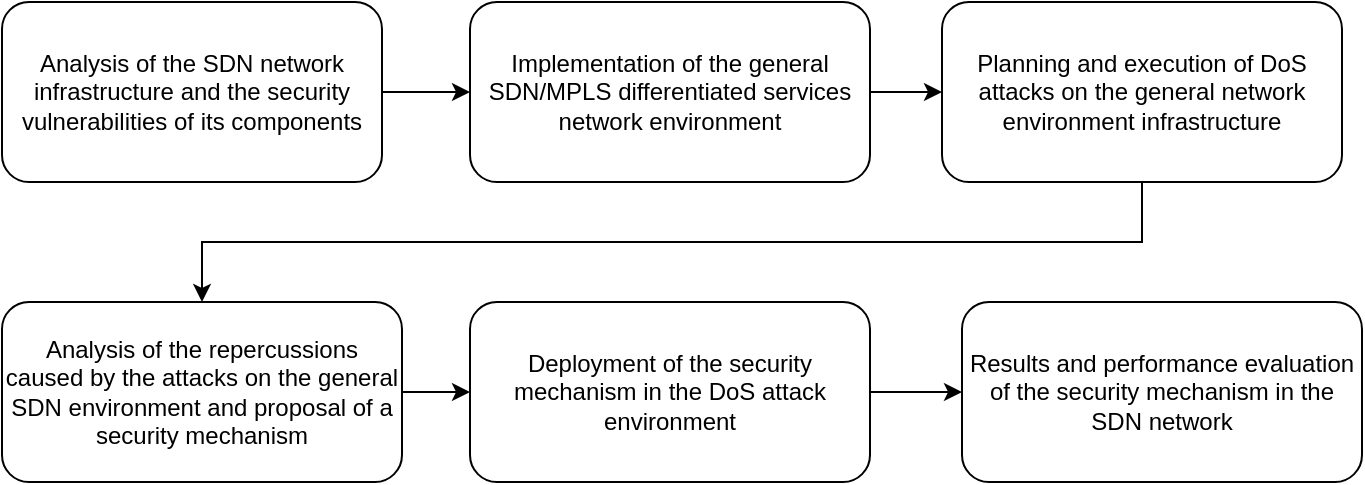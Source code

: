 <mxfile version="26.0.4">
  <diagram name="Página-1" id="FFMdGfwOoUpfTf8sLjiL">
    <mxGraphModel dx="724" dy="428" grid="1" gridSize="10" guides="1" tooltips="1" connect="1" arrows="1" fold="1" page="1" pageScale="1" pageWidth="827" pageHeight="1169" math="0" shadow="0">
      <root>
        <mxCell id="0" />
        <mxCell id="1" parent="0" />
        <mxCell id="oz5PeP0d_qX-T1ShCsJo-3" value="" style="edgeStyle=orthogonalEdgeStyle;rounded=0;orthogonalLoop=1;jettySize=auto;html=1;" parent="1" source="oz5PeP0d_qX-T1ShCsJo-1" target="oz5PeP0d_qX-T1ShCsJo-2" edge="1">
          <mxGeometry relative="1" as="geometry" />
        </mxCell>
        <mxCell id="oz5PeP0d_qX-T1ShCsJo-1" value="Analysis of the SDN network infrastructure and the security vulnerabilities of its components" style="rounded=1;whiteSpace=wrap;html=1;" parent="1" vertex="1">
          <mxGeometry x="80" y="180" width="190" height="90" as="geometry" />
        </mxCell>
        <mxCell id="oz5PeP0d_qX-T1ShCsJo-5" value="" style="edgeStyle=orthogonalEdgeStyle;rounded=0;orthogonalLoop=1;jettySize=auto;html=1;" parent="1" source="oz5PeP0d_qX-T1ShCsJo-2" target="oz5PeP0d_qX-T1ShCsJo-4" edge="1">
          <mxGeometry relative="1" as="geometry" />
        </mxCell>
        <mxCell id="oz5PeP0d_qX-T1ShCsJo-2" value="Implementation of the general SDN/MPLS differentiated services network environment" style="rounded=1;whiteSpace=wrap;html=1;" parent="1" vertex="1">
          <mxGeometry x="314" y="180" width="200" height="90" as="geometry" />
        </mxCell>
        <mxCell id="oz5PeP0d_qX-T1ShCsJo-7" style="edgeStyle=orthogonalEdgeStyle;rounded=0;orthogonalLoop=1;jettySize=auto;html=1;entryX=0.5;entryY=0;entryDx=0;entryDy=0;" parent="1" source="oz5PeP0d_qX-T1ShCsJo-4" target="oz5PeP0d_qX-T1ShCsJo-6" edge="1">
          <mxGeometry relative="1" as="geometry">
            <Array as="points">
              <mxPoint x="650" y="300" />
              <mxPoint x="180" y="300" />
            </Array>
          </mxGeometry>
        </mxCell>
        <mxCell id="oz5PeP0d_qX-T1ShCsJo-4" value="Planning and execution of DoS attacks on the general network environment infrastructure" style="rounded=1;whiteSpace=wrap;html=1;" parent="1" vertex="1">
          <mxGeometry x="550" y="180" width="200" height="90" as="geometry" />
        </mxCell>
        <mxCell id="oz5PeP0d_qX-T1ShCsJo-10" value="" style="edgeStyle=orthogonalEdgeStyle;rounded=0;orthogonalLoop=1;jettySize=auto;html=1;" parent="1" source="oz5PeP0d_qX-T1ShCsJo-6" target="oz5PeP0d_qX-T1ShCsJo-8" edge="1">
          <mxGeometry relative="1" as="geometry" />
        </mxCell>
        <mxCell id="oz5PeP0d_qX-T1ShCsJo-6" value="Analysis of the repercussions caused by the attacks on the general SDN environment and proposal of a security mechanism" style="rounded=1;whiteSpace=wrap;html=1;" parent="1" vertex="1">
          <mxGeometry x="80" y="330" width="200" height="90" as="geometry" />
        </mxCell>
        <mxCell id="oz5PeP0d_qX-T1ShCsJo-11" value="" style="edgeStyle=orthogonalEdgeStyle;rounded=0;orthogonalLoop=1;jettySize=auto;html=1;" parent="1" source="oz5PeP0d_qX-T1ShCsJo-8" target="oz5PeP0d_qX-T1ShCsJo-9" edge="1">
          <mxGeometry relative="1" as="geometry" />
        </mxCell>
        <mxCell id="oz5PeP0d_qX-T1ShCsJo-8" value="Deployment of the security mechanism in the DoS attack environment" style="rounded=1;whiteSpace=wrap;html=1;" parent="1" vertex="1">
          <mxGeometry x="314" y="330" width="200" height="90" as="geometry" />
        </mxCell>
        <mxCell id="oz5PeP0d_qX-T1ShCsJo-9" value="Results and performance evaluation of the security mechanism in the SDN network" style="rounded=1;whiteSpace=wrap;html=1;" parent="1" vertex="1">
          <mxGeometry x="560" y="330" width="200" height="90" as="geometry" />
        </mxCell>
      </root>
    </mxGraphModel>
  </diagram>
</mxfile>
